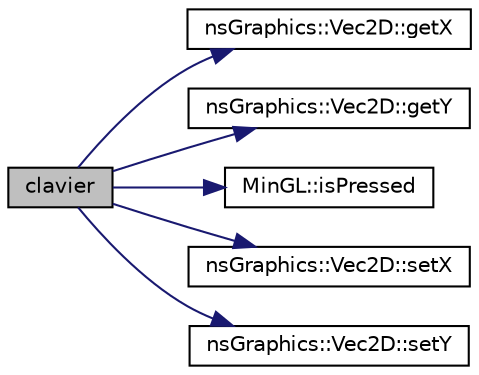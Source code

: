 digraph "clavier"
{
 // LATEX_PDF_SIZE
  edge [fontname="Helvetica",fontsize="10",labelfontname="Helvetica",labelfontsize="10"];
  node [fontname="Helvetica",fontsize="10",shape=record];
  rankdir="LR";
  Node1 [label="clavier",height=0.2,width=0.4,color="black", fillcolor="grey75", style="filled", fontcolor="black",tooltip=" "];
  Node1 -> Node2 [color="midnightblue",fontsize="10",style="solid",fontname="Helvetica"];
  Node2 [label="nsGraphics::Vec2D::getX",height=0.2,width=0.4,color="black", fillcolor="white", style="filled",URL="$classns_graphics_1_1_vec2_d.html#abcf3d729b05b3cd93e9eff21c74b89a1",tooltip="Récupère la position X (abscisse)"];
  Node1 -> Node3 [color="midnightblue",fontsize="10",style="solid",fontname="Helvetica"];
  Node3 [label="nsGraphics::Vec2D::getY",height=0.2,width=0.4,color="black", fillcolor="white", style="filled",URL="$classns_graphics_1_1_vec2_d.html#ae70fbda9cca27b9dc0fe068a38ae5e5e",tooltip="Récupère la position Y (ordonnée)"];
  Node1 -> Node4 [color="midnightblue",fontsize="10",style="solid",fontname="Helvetica"];
  Node4 [label="MinGL::isPressed",height=0.2,width=0.4,color="black", fillcolor="white", style="filled",URL="$class_min_g_l.html#a8f0833403a4fb3df8010c132e81b207f",tooltip="Renvoie l'état d'une touche du clavier (pressée ou non)"];
  Node1 -> Node5 [color="midnightblue",fontsize="10",style="solid",fontname="Helvetica"];
  Node5 [label="nsGraphics::Vec2D::setX",height=0.2,width=0.4,color="black", fillcolor="white", style="filled",URL="$classns_graphics_1_1_vec2_d.html#ae9d371fdd3817c6e9a3a1ae6ed3fd17d",tooltip="Définit la nouvelle position X (abscisse)"];
  Node1 -> Node6 [color="midnightblue",fontsize="10",style="solid",fontname="Helvetica"];
  Node6 [label="nsGraphics::Vec2D::setY",height=0.2,width=0.4,color="black", fillcolor="white", style="filled",URL="$classns_graphics_1_1_vec2_d.html#ac0e752e399ab2f727fe2644540b1208f",tooltip="Définit la nouvelle position Y (ordonnée)"];
}
